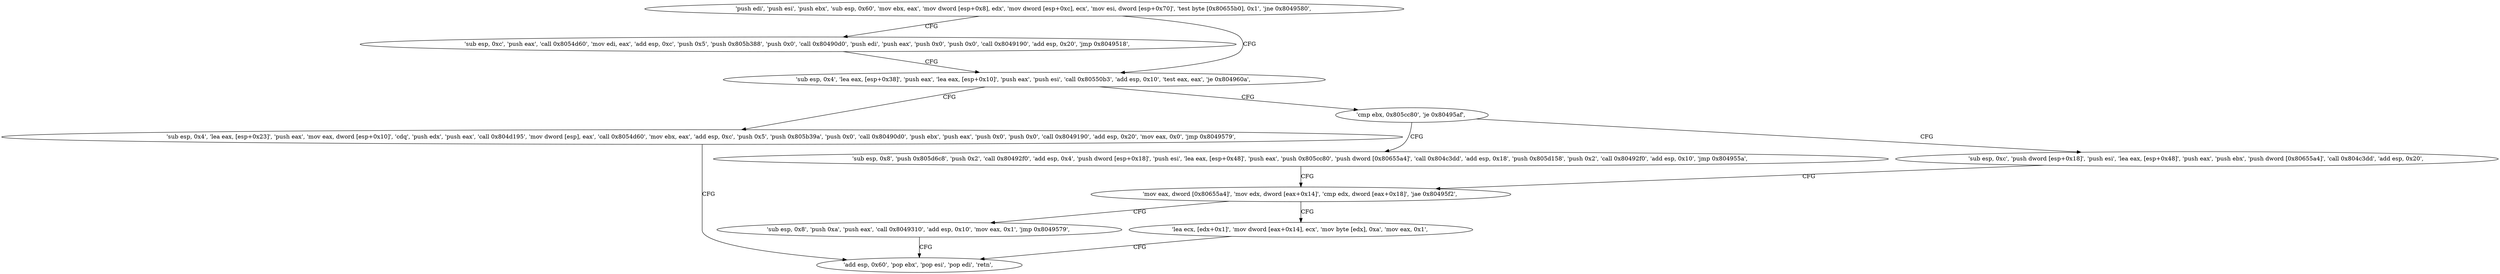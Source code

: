 digraph "func" {
"134518011" [label = "'push edi', 'push esi', 'push ebx', 'sub esp, 0x60', 'mov ebx, eax', 'mov dword [esp+0x8], edx', 'mov dword [esp+0xc], ecx', 'mov esi, dword [esp+0x70]', 'test byte [0x80655b0], 0x1', 'jne 0x8049580', " ]
"134518144" [label = "'sub esp, 0xc', 'push eax', 'call 0x8054d60', 'mov edi, eax', 'add esp, 0xc', 'push 0x5', 'push 0x805b388', 'push 0x0', 'call 0x80490d0', 'push edi', 'push eax', 'push 0x0', 'push 0x0', 'call 0x8049190', 'add esp, 0x20', 'jmp 0x8049518', " ]
"134518040" [label = "'sub esp, 0x4', 'lea eax, [esp+0x38]', 'push eax', 'lea eax, [esp+0x10]', 'push eax', 'push esi', 'call 0x80550b3', 'add esp, 0x10', 'test eax, eax', 'je 0x804960a', " ]
"134518282" [label = "'sub esp, 0x4', 'lea eax, [esp+0x23]', 'push eax', 'mov eax, dword [esp+0x10]', 'cdq', 'push edx', 'push eax', 'call 0x804d195', 'mov dword [esp], eax', 'call 0x8054d60', 'mov ebx, eax', 'add esp, 0xc', 'push 0x5', 'push 0x805b39a', 'push 0x0', 'call 0x80490d0', 'push ebx', 'push eax', 'push 0x0', 'push 0x0', 'call 0x8049190', 'add esp, 0x20', 'mov eax, 0x0', 'jmp 0x8049579', " ]
"134518070" [label = "'cmp ebx, 0x805cc80', 'je 0x80495af', " ]
"134518137" [label = "'add esp, 0x60', 'pop ebx', 'pop esi', 'pop edi', 'retn', " ]
"134518191" [label = "'sub esp, 0x8', 'push 0x805d6c8', 'push 0x2', 'call 0x80492f0', 'add esp, 0x4', 'push dword [esp+0x18]', 'push esi', 'lea eax, [esp+0x48]', 'push eax', 'push 0x805cc80', 'push dword [0x80655a4]', 'call 0x804c3dd', 'add esp, 0x18', 'push 0x805d158', 'push 0x2', 'call 0x80492f0', 'add esp, 0x10', 'jmp 0x804955a', " ]
"134518078" [label = "'sub esp, 0xc', 'push dword [esp+0x18]', 'push esi', 'lea eax, [esp+0x48]', 'push eax', 'push ebx', 'push dword [0x80655a4]', 'call 0x804c3dd', 'add esp, 0x20', " ]
"134518106" [label = "'mov eax, dword [0x80655a4]', 'mov edx, dword [eax+0x14]', 'cmp edx, dword [eax+0x18]', 'jae 0x80495f2', " ]
"134518258" [label = "'sub esp, 0x8', 'push 0xa', 'push eax', 'call 0x8049310', 'add esp, 0x10', 'mov eax, 0x1', 'jmp 0x8049579', " ]
"134518123" [label = "'lea ecx, [edx+0x1]', 'mov dword [eax+0x14], ecx', 'mov byte [edx], 0xa', 'mov eax, 0x1', " ]
"134518011" -> "134518144" [ label = "CFG" ]
"134518011" -> "134518040" [ label = "CFG" ]
"134518144" -> "134518040" [ label = "CFG" ]
"134518040" -> "134518282" [ label = "CFG" ]
"134518040" -> "134518070" [ label = "CFG" ]
"134518282" -> "134518137" [ label = "CFG" ]
"134518070" -> "134518191" [ label = "CFG" ]
"134518070" -> "134518078" [ label = "CFG" ]
"134518191" -> "134518106" [ label = "CFG" ]
"134518078" -> "134518106" [ label = "CFG" ]
"134518106" -> "134518258" [ label = "CFG" ]
"134518106" -> "134518123" [ label = "CFG" ]
"134518258" -> "134518137" [ label = "CFG" ]
"134518123" -> "134518137" [ label = "CFG" ]
}
